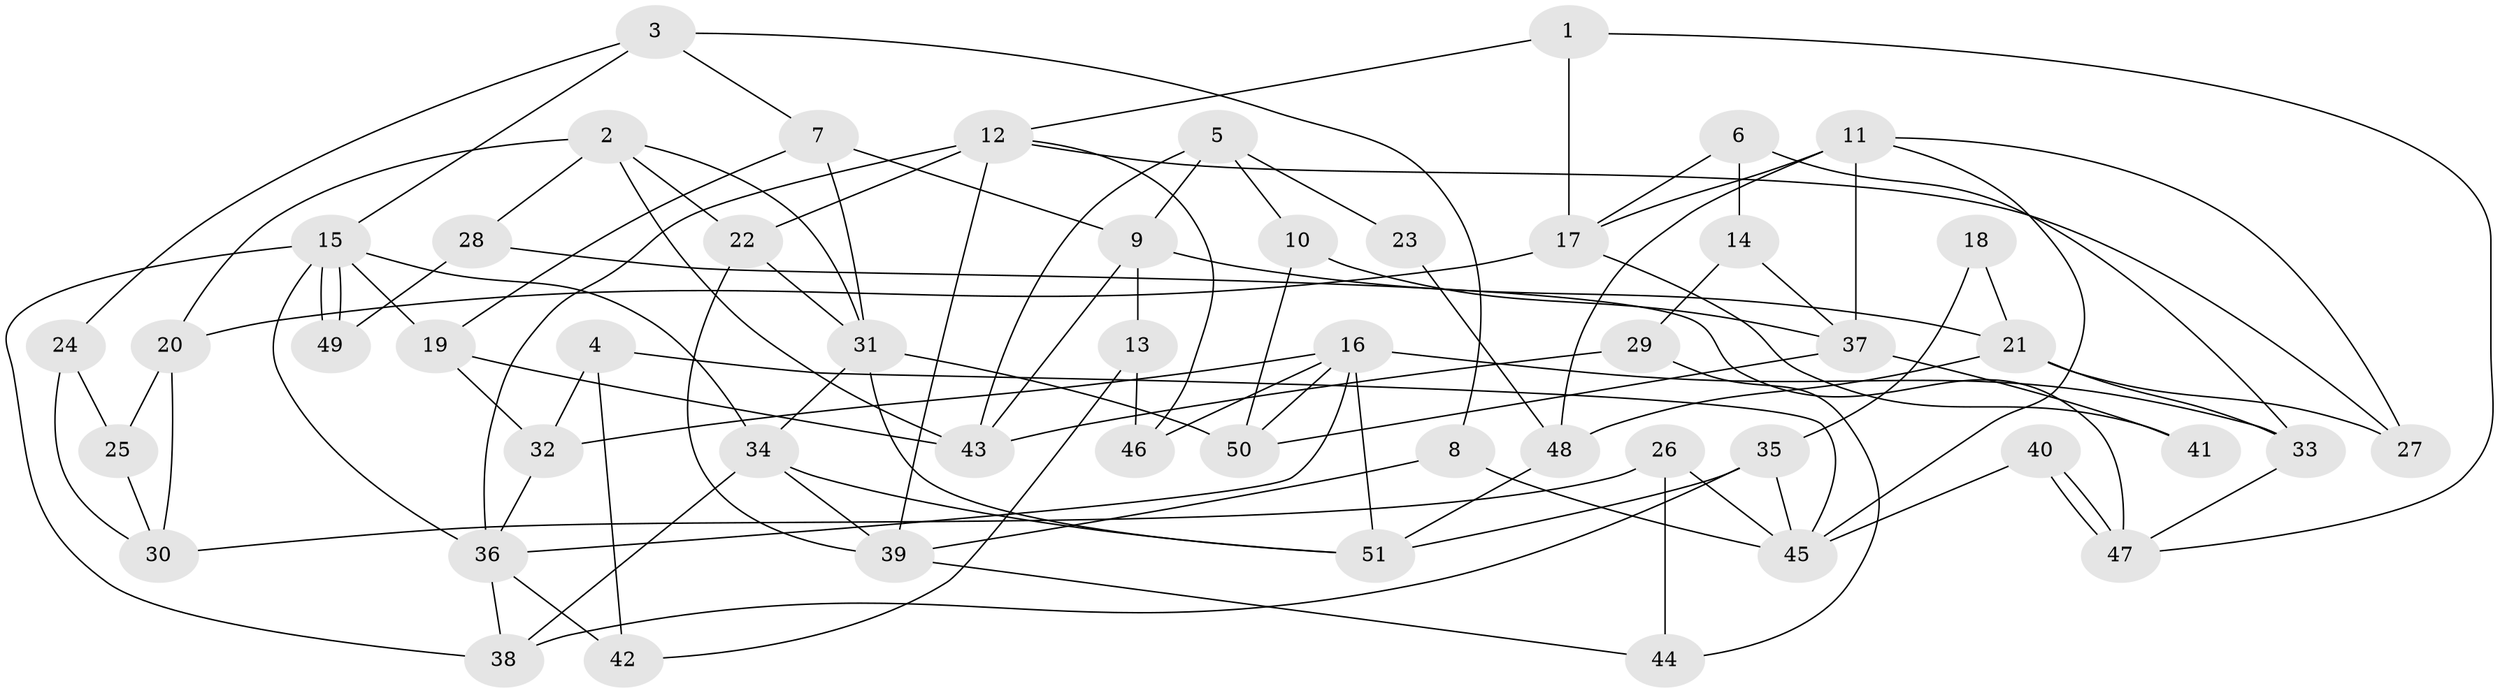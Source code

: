 // Generated by graph-tools (version 1.1) at 2025/26/03/09/25 03:26:18]
// undirected, 51 vertices, 102 edges
graph export_dot {
graph [start="1"]
  node [color=gray90,style=filled];
  1;
  2;
  3;
  4;
  5;
  6;
  7;
  8;
  9;
  10;
  11;
  12;
  13;
  14;
  15;
  16;
  17;
  18;
  19;
  20;
  21;
  22;
  23;
  24;
  25;
  26;
  27;
  28;
  29;
  30;
  31;
  32;
  33;
  34;
  35;
  36;
  37;
  38;
  39;
  40;
  41;
  42;
  43;
  44;
  45;
  46;
  47;
  48;
  49;
  50;
  51;
  1 -- 12;
  1 -- 47;
  1 -- 17;
  2 -- 31;
  2 -- 22;
  2 -- 20;
  2 -- 28;
  2 -- 43;
  3 -- 15;
  3 -- 7;
  3 -- 8;
  3 -- 24;
  4 -- 32;
  4 -- 42;
  4 -- 45;
  5 -- 10;
  5 -- 43;
  5 -- 9;
  5 -- 23;
  6 -- 17;
  6 -- 14;
  6 -- 33;
  7 -- 19;
  7 -- 9;
  7 -- 31;
  8 -- 39;
  8 -- 45;
  9 -- 43;
  9 -- 13;
  9 -- 21;
  10 -- 37;
  10 -- 50;
  11 -- 27;
  11 -- 45;
  11 -- 17;
  11 -- 37;
  11 -- 48;
  12 -- 39;
  12 -- 36;
  12 -- 22;
  12 -- 27;
  12 -- 46;
  13 -- 46;
  13 -- 42;
  14 -- 29;
  14 -- 37;
  15 -- 49;
  15 -- 49;
  15 -- 38;
  15 -- 19;
  15 -- 34;
  15 -- 36;
  16 -- 36;
  16 -- 51;
  16 -- 32;
  16 -- 33;
  16 -- 46;
  16 -- 50;
  17 -- 20;
  17 -- 41;
  18 -- 21;
  18 -- 35;
  19 -- 32;
  19 -- 43;
  20 -- 25;
  20 -- 30;
  21 -- 33;
  21 -- 27;
  21 -- 48;
  22 -- 31;
  22 -- 39;
  23 -- 48;
  24 -- 30;
  24 -- 25;
  25 -- 30;
  26 -- 45;
  26 -- 30;
  26 -- 44;
  28 -- 47;
  28 -- 49;
  29 -- 44;
  29 -- 43;
  31 -- 34;
  31 -- 50;
  31 -- 51;
  32 -- 36;
  33 -- 47;
  34 -- 51;
  34 -- 38;
  34 -- 39;
  35 -- 51;
  35 -- 45;
  35 -- 38;
  36 -- 38;
  36 -- 42;
  37 -- 50;
  37 -- 41;
  39 -- 44;
  40 -- 47;
  40 -- 47;
  40 -- 45;
  48 -- 51;
}
